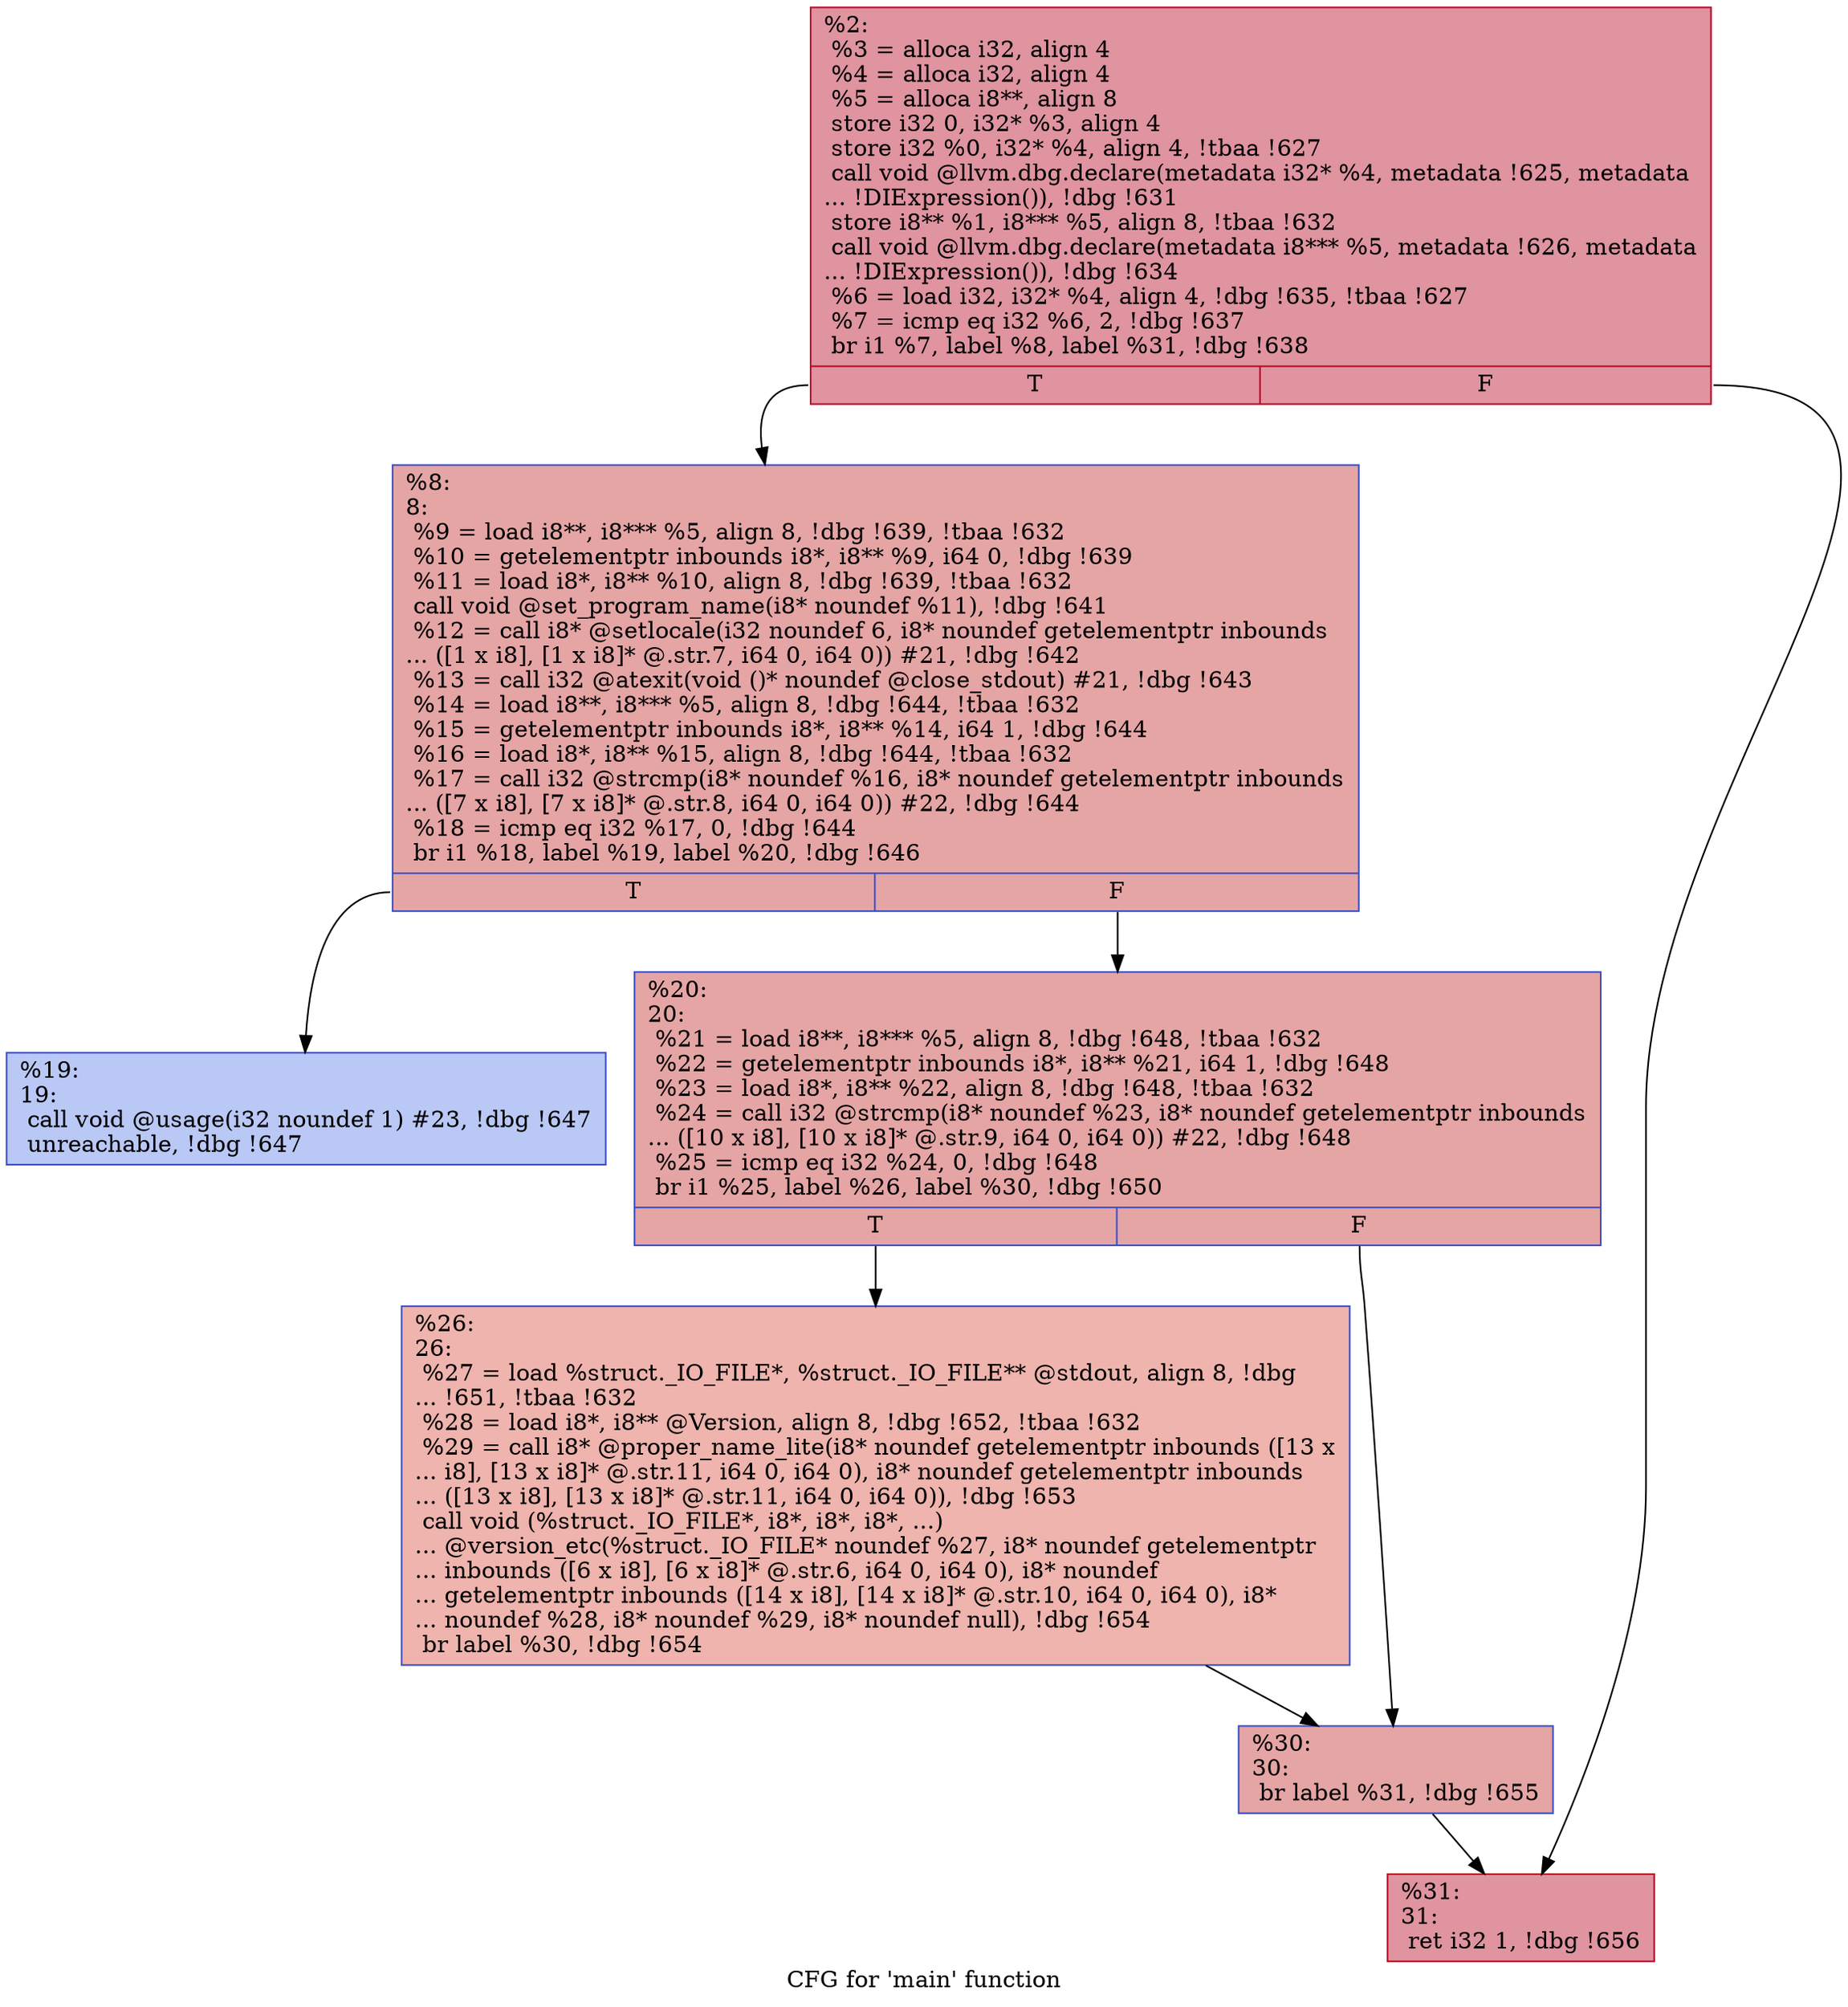 digraph "CFG for 'main' function" {
	label="CFG for 'main' function";

	Node0x6c5ac0 [shape=record,color="#b70d28ff", style=filled, fillcolor="#b70d2870",label="{%2:\l  %3 = alloca i32, align 4\l  %4 = alloca i32, align 4\l  %5 = alloca i8**, align 8\l  store i32 0, i32* %3, align 4\l  store i32 %0, i32* %4, align 4, !tbaa !627\l  call void @llvm.dbg.declare(metadata i32* %4, metadata !625, metadata\l... !DIExpression()), !dbg !631\l  store i8** %1, i8*** %5, align 8, !tbaa !632\l  call void @llvm.dbg.declare(metadata i8*** %5, metadata !626, metadata\l... !DIExpression()), !dbg !634\l  %6 = load i32, i32* %4, align 4, !dbg !635, !tbaa !627\l  %7 = icmp eq i32 %6, 2, !dbg !637\l  br i1 %7, label %8, label %31, !dbg !638\l|{<s0>T|<s1>F}}"];
	Node0x6c5ac0:s0 -> Node0x6bc7e0;
	Node0x6c5ac0:s1 -> Node0x6bc970;
	Node0x6bc7e0 [shape=record,color="#3d50c3ff", style=filled, fillcolor="#c5333470",label="{%8:\l8:                                                \l  %9 = load i8**, i8*** %5, align 8, !dbg !639, !tbaa !632\l  %10 = getelementptr inbounds i8*, i8** %9, i64 0, !dbg !639\l  %11 = load i8*, i8** %10, align 8, !dbg !639, !tbaa !632\l  call void @set_program_name(i8* noundef %11), !dbg !641\l  %12 = call i8* @setlocale(i32 noundef 6, i8* noundef getelementptr inbounds\l... ([1 x i8], [1 x i8]* @.str.7, i64 0, i64 0)) #21, !dbg !642\l  %13 = call i32 @atexit(void ()* noundef @close_stdout) #21, !dbg !643\l  %14 = load i8**, i8*** %5, align 8, !dbg !644, !tbaa !632\l  %15 = getelementptr inbounds i8*, i8** %14, i64 1, !dbg !644\l  %16 = load i8*, i8** %15, align 8, !dbg !644, !tbaa !632\l  %17 = call i32 @strcmp(i8* noundef %16, i8* noundef getelementptr inbounds\l... ([7 x i8], [7 x i8]* @.str.8, i64 0, i64 0)) #22, !dbg !644\l  %18 = icmp eq i32 %17, 0, !dbg !644\l  br i1 %18, label %19, label %20, !dbg !646\l|{<s0>T|<s1>F}}"];
	Node0x6bc7e0:s0 -> Node0x6bc830;
	Node0x6bc7e0:s1 -> Node0x6bc880;
	Node0x6bc830 [shape=record,color="#3d50c3ff", style=filled, fillcolor="#6282ea70",label="{%19:\l19:                                               \l  call void @usage(i32 noundef 1) #23, !dbg !647\l  unreachable, !dbg !647\l}"];
	Node0x6bc880 [shape=record,color="#3d50c3ff", style=filled, fillcolor="#c5333470",label="{%20:\l20:                                               \l  %21 = load i8**, i8*** %5, align 8, !dbg !648, !tbaa !632\l  %22 = getelementptr inbounds i8*, i8** %21, i64 1, !dbg !648\l  %23 = load i8*, i8** %22, align 8, !dbg !648, !tbaa !632\l  %24 = call i32 @strcmp(i8* noundef %23, i8* noundef getelementptr inbounds\l... ([10 x i8], [10 x i8]* @.str.9, i64 0, i64 0)) #22, !dbg !648\l  %25 = icmp eq i32 %24, 0, !dbg !648\l  br i1 %25, label %26, label %30, !dbg !650\l|{<s0>T|<s1>F}}"];
	Node0x6bc880:s0 -> Node0x6bc8d0;
	Node0x6bc880:s1 -> Node0x6bc920;
	Node0x6bc8d0 [shape=record,color="#3d50c3ff", style=filled, fillcolor="#d8564670",label="{%26:\l26:                                               \l  %27 = load %struct._IO_FILE*, %struct._IO_FILE** @stdout, align 8, !dbg\l... !651, !tbaa !632\l  %28 = load i8*, i8** @Version, align 8, !dbg !652, !tbaa !632\l  %29 = call i8* @proper_name_lite(i8* noundef getelementptr inbounds ([13 x\l... i8], [13 x i8]* @.str.11, i64 0, i64 0), i8* noundef getelementptr inbounds\l... ([13 x i8], [13 x i8]* @.str.11, i64 0, i64 0)), !dbg !653\l  call void (%struct._IO_FILE*, i8*, i8*, i8*, ...)\l... @version_etc(%struct._IO_FILE* noundef %27, i8* noundef getelementptr\l... inbounds ([6 x i8], [6 x i8]* @.str.6, i64 0, i64 0), i8* noundef\l... getelementptr inbounds ([14 x i8], [14 x i8]* @.str.10, i64 0, i64 0), i8*\l... noundef %28, i8* noundef %29, i8* noundef null), !dbg !654\l  br label %30, !dbg !654\l}"];
	Node0x6bc8d0 -> Node0x6bc920;
	Node0x6bc920 [shape=record,color="#3d50c3ff", style=filled, fillcolor="#c5333470",label="{%30:\l30:                                               \l  br label %31, !dbg !655\l}"];
	Node0x6bc920 -> Node0x6bc970;
	Node0x6bc970 [shape=record,color="#b70d28ff", style=filled, fillcolor="#b70d2870",label="{%31:\l31:                                               \l  ret i32 1, !dbg !656\l}"];
}
